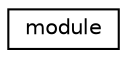 digraph "Graphical Class Hierarchy"
{
 // LATEX_PDF_SIZE
  edge [fontname="Helvetica",fontsize="10",labelfontname="Helvetica",labelfontsize="10"];
  node [fontname="Helvetica",fontsize="10",shape=record];
  rankdir="LR";
  Node0 [label="module",height=0.2,width=0.4,color="black", fillcolor="white", style="filled",URL="$structmodule.html",tooltip=" "];
}

